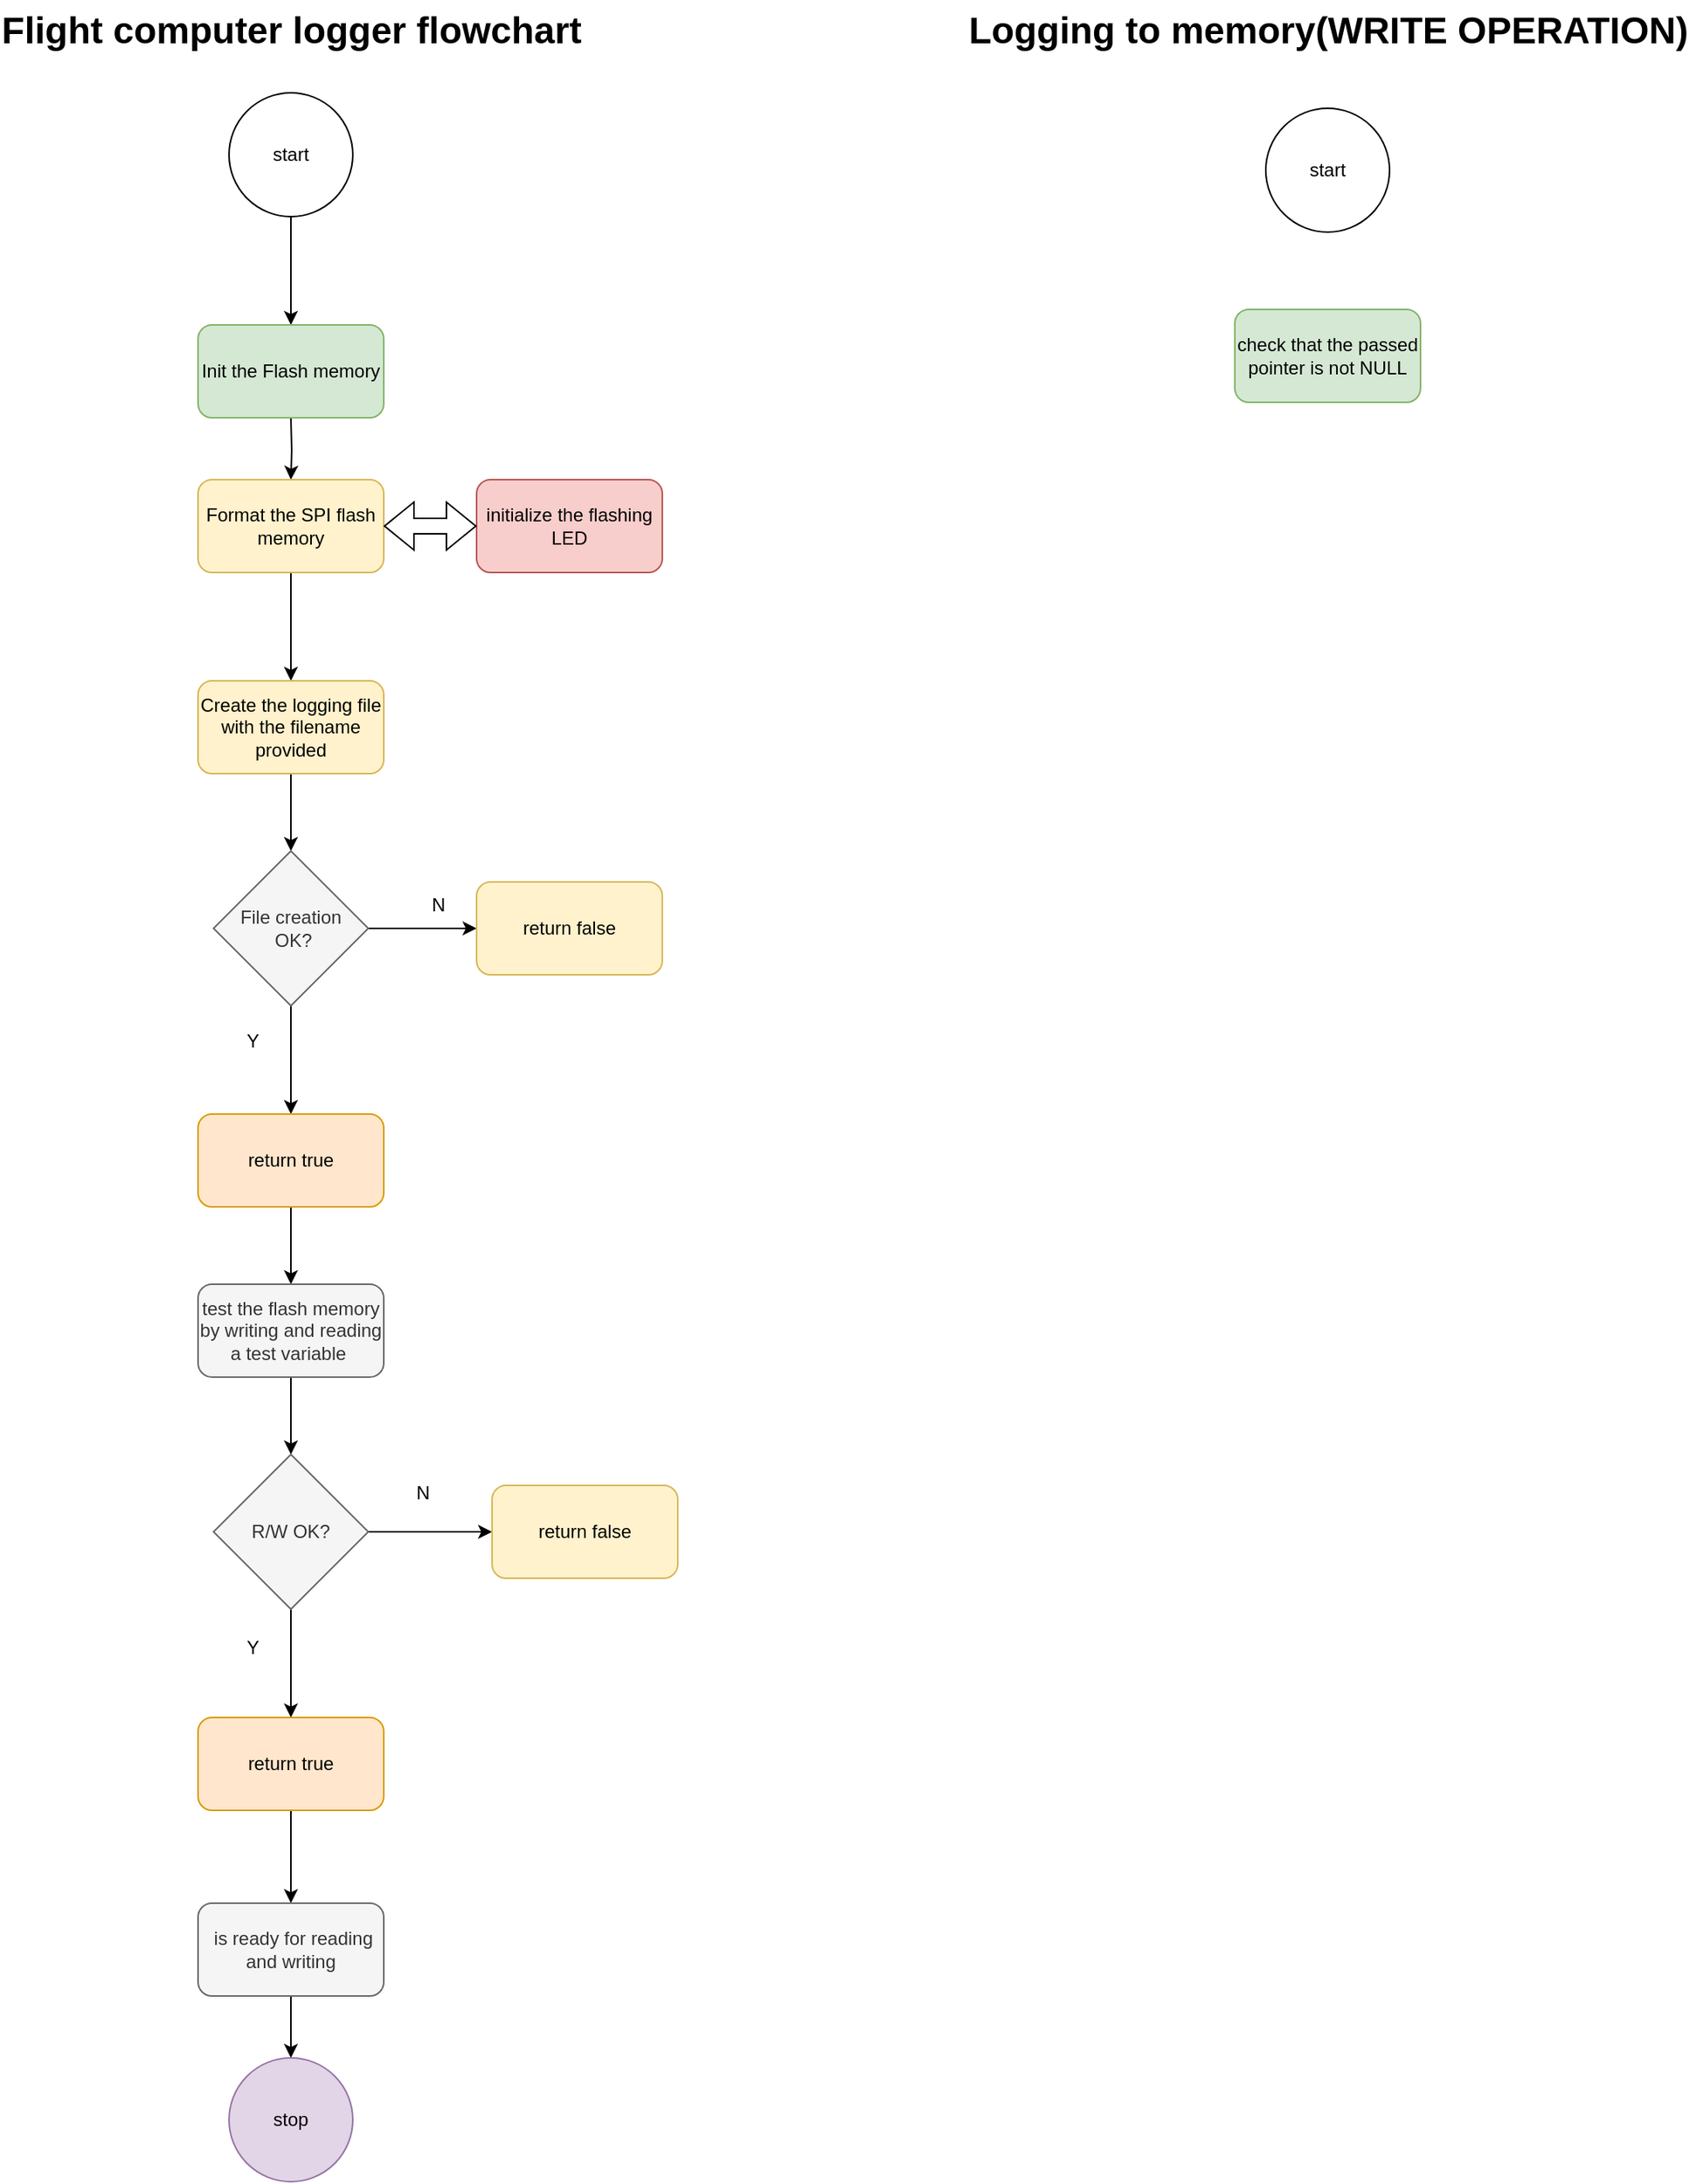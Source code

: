 <mxfile version="23.1.5" type="device">
  <diagram name="Page-1" id="OIpdF0hirbAPJOnk9fyI">
    <mxGraphModel dx="1098" dy="658" grid="1" gridSize="10" guides="1" tooltips="1" connect="1" arrows="1" fold="1" page="1" pageScale="1" pageWidth="3300" pageHeight="2339" math="0" shadow="0">
      <root>
        <mxCell id="0" />
        <mxCell id="1" parent="0" />
        <mxCell id="ttgOxfEWlI2KLzoGbpM6-7" style="edgeStyle=orthogonalEdgeStyle;rounded=0;orthogonalLoop=1;jettySize=auto;html=1;entryX=0.5;entryY=0;entryDx=0;entryDy=0;" edge="1" parent="1" target="ttgOxfEWlI2KLzoGbpM6-4">
          <mxGeometry relative="1" as="geometry">
            <mxPoint x="550" y="400" as="sourcePoint" />
          </mxGeometry>
        </mxCell>
        <mxCell id="ttgOxfEWlI2KLzoGbpM6-3" value="Flight computer logger flowchart" style="text;strokeColor=none;fillColor=none;html=1;fontSize=24;fontStyle=1;verticalAlign=middle;align=center;" vertex="1" parent="1">
          <mxGeometry x="500" y="130" width="100" height="40" as="geometry" />
        </mxCell>
        <mxCell id="ttgOxfEWlI2KLzoGbpM6-8" style="edgeStyle=orthogonalEdgeStyle;rounded=0;orthogonalLoop=1;jettySize=auto;html=1;entryX=0.5;entryY=0;entryDx=0;entryDy=0;" edge="1" parent="1" source="ttgOxfEWlI2KLzoGbpM6-4">
          <mxGeometry relative="1" as="geometry">
            <mxPoint x="550" y="570" as="targetPoint" />
          </mxGeometry>
        </mxCell>
        <mxCell id="ttgOxfEWlI2KLzoGbpM6-4" value="Format the SPI flash memory" style="rounded=1;whiteSpace=wrap;html=1;fillColor=#fff2cc;strokeColor=#d6b656;" vertex="1" parent="1">
          <mxGeometry x="490" y="440" width="120" height="60" as="geometry" />
        </mxCell>
        <mxCell id="ttgOxfEWlI2KLzoGbpM6-11" style="edgeStyle=orthogonalEdgeStyle;rounded=0;orthogonalLoop=1;jettySize=auto;html=1;entryX=0.5;entryY=0;entryDx=0;entryDy=0;" edge="1" parent="1" source="ttgOxfEWlI2KLzoGbpM6-5" target="ttgOxfEWlI2KLzoGbpM6-10">
          <mxGeometry relative="1" as="geometry" />
        </mxCell>
        <mxCell id="ttgOxfEWlI2KLzoGbpM6-5" value="Create the logging file with the filename provided" style="rounded=1;whiteSpace=wrap;html=1;fillColor=#fff2cc;strokeColor=#d6b656;" vertex="1" parent="1">
          <mxGeometry x="490" y="570" width="120" height="60" as="geometry" />
        </mxCell>
        <mxCell id="ttgOxfEWlI2KLzoGbpM6-14" style="edgeStyle=orthogonalEdgeStyle;rounded=0;orthogonalLoop=1;jettySize=auto;html=1;entryX=0.5;entryY=0;entryDx=0;entryDy=0;" edge="1" parent="1" source="ttgOxfEWlI2KLzoGbpM6-10" target="ttgOxfEWlI2KLzoGbpM6-13">
          <mxGeometry relative="1" as="geometry" />
        </mxCell>
        <mxCell id="ttgOxfEWlI2KLzoGbpM6-15" style="edgeStyle=orthogonalEdgeStyle;rounded=0;orthogonalLoop=1;jettySize=auto;html=1;entryX=0;entryY=0.5;entryDx=0;entryDy=0;" edge="1" parent="1" source="ttgOxfEWlI2KLzoGbpM6-10" target="ttgOxfEWlI2KLzoGbpM6-12">
          <mxGeometry relative="1" as="geometry" />
        </mxCell>
        <mxCell id="ttgOxfEWlI2KLzoGbpM6-10" value="File creation&lt;br&gt;&amp;nbsp;OK?" style="rhombus;whiteSpace=wrap;html=1;fillColor=#f5f5f5;fontColor=#333333;strokeColor=#666666;" vertex="1" parent="1">
          <mxGeometry x="500" y="680" width="100" height="100" as="geometry" />
        </mxCell>
        <mxCell id="ttgOxfEWlI2KLzoGbpM6-12" value="return false" style="rounded=1;whiteSpace=wrap;html=1;fillColor=#fff2cc;strokeColor=#d6b656;" vertex="1" parent="1">
          <mxGeometry x="670" y="700" width="120" height="60" as="geometry" />
        </mxCell>
        <mxCell id="ttgOxfEWlI2KLzoGbpM6-21" value="" style="edgeStyle=orthogonalEdgeStyle;rounded=0;orthogonalLoop=1;jettySize=auto;html=1;" edge="1" parent="1" source="ttgOxfEWlI2KLzoGbpM6-13" target="ttgOxfEWlI2KLzoGbpM6-18">
          <mxGeometry relative="1" as="geometry" />
        </mxCell>
        <mxCell id="ttgOxfEWlI2KLzoGbpM6-13" value="return true" style="rounded=1;whiteSpace=wrap;html=1;fillColor=#ffe6cc;strokeColor=#d79b00;" vertex="1" parent="1">
          <mxGeometry x="490" y="850" width="120" height="60" as="geometry" />
        </mxCell>
        <mxCell id="ttgOxfEWlI2KLzoGbpM6-16" value="Y" style="text;html=1;align=center;verticalAlign=middle;resizable=0;points=[];autosize=1;strokeColor=none;fillColor=none;" vertex="1" parent="1">
          <mxGeometry x="510" y="788" width="30" height="30" as="geometry" />
        </mxCell>
        <mxCell id="ttgOxfEWlI2KLzoGbpM6-17" value="N" style="text;html=1;align=center;verticalAlign=middle;resizable=0;points=[];autosize=1;strokeColor=none;fillColor=none;" vertex="1" parent="1">
          <mxGeometry x="630" y="700" width="30" height="30" as="geometry" />
        </mxCell>
        <mxCell id="ttgOxfEWlI2KLzoGbpM6-20" style="edgeStyle=orthogonalEdgeStyle;rounded=0;orthogonalLoop=1;jettySize=auto;html=1;entryX=0.5;entryY=0;entryDx=0;entryDy=0;" edge="1" parent="1" source="ttgOxfEWlI2KLzoGbpM6-18" target="ttgOxfEWlI2KLzoGbpM6-19">
          <mxGeometry relative="1" as="geometry" />
        </mxCell>
        <mxCell id="ttgOxfEWlI2KLzoGbpM6-18" value="test the flash memory&lt;br&gt;by writing and reading a test variable&amp;nbsp;" style="rounded=1;whiteSpace=wrap;html=1;fillColor=#f5f5f5;strokeColor=#666666;fontColor=#333333;" vertex="1" parent="1">
          <mxGeometry x="490" y="960" width="120" height="60" as="geometry" />
        </mxCell>
        <mxCell id="ttgOxfEWlI2KLzoGbpM6-23" value="" style="edgeStyle=orthogonalEdgeStyle;rounded=0;orthogonalLoop=1;jettySize=auto;html=1;" edge="1" parent="1" source="ttgOxfEWlI2KLzoGbpM6-19" target="ttgOxfEWlI2KLzoGbpM6-22">
          <mxGeometry relative="1" as="geometry" />
        </mxCell>
        <mxCell id="ttgOxfEWlI2KLzoGbpM6-33" style="edgeStyle=orthogonalEdgeStyle;rounded=0;orthogonalLoop=1;jettySize=auto;html=1;entryX=0.5;entryY=0;entryDx=0;entryDy=0;" edge="1" parent="1" source="ttgOxfEWlI2KLzoGbpM6-19" target="ttgOxfEWlI2KLzoGbpM6-32">
          <mxGeometry relative="1" as="geometry" />
        </mxCell>
        <mxCell id="ttgOxfEWlI2KLzoGbpM6-19" value="R/W OK?" style="rhombus;whiteSpace=wrap;html=1;fillColor=#f5f5f5;fontColor=#333333;strokeColor=#666666;" vertex="1" parent="1">
          <mxGeometry x="500" y="1070" width="100" height="100" as="geometry" />
        </mxCell>
        <mxCell id="ttgOxfEWlI2KLzoGbpM6-22" value="return false" style="rounded=1;whiteSpace=wrap;html=1;fillColor=#fff2cc;strokeColor=#d6b656;" vertex="1" parent="1">
          <mxGeometry x="680" y="1090" width="120" height="60" as="geometry" />
        </mxCell>
        <mxCell id="ttgOxfEWlI2KLzoGbpM6-24" value="N" style="text;html=1;align=center;verticalAlign=middle;resizable=0;points=[];autosize=1;strokeColor=none;fillColor=none;" vertex="1" parent="1">
          <mxGeometry x="620" y="1080" width="30" height="30" as="geometry" />
        </mxCell>
        <mxCell id="ttgOxfEWlI2KLzoGbpM6-25" value="Y" style="text;html=1;align=center;verticalAlign=middle;resizable=0;points=[];autosize=1;strokeColor=none;fillColor=none;" vertex="1" parent="1">
          <mxGeometry x="510" y="1180" width="30" height="30" as="geometry" />
        </mxCell>
        <mxCell id="ttgOxfEWlI2KLzoGbpM6-29" style="edgeStyle=orthogonalEdgeStyle;rounded=0;orthogonalLoop=1;jettySize=auto;html=1;entryX=0.5;entryY=0;entryDx=0;entryDy=0;" edge="1" parent="1" source="ttgOxfEWlI2KLzoGbpM6-26" target="ttgOxfEWlI2KLzoGbpM6-28">
          <mxGeometry relative="1" as="geometry" />
        </mxCell>
        <mxCell id="ttgOxfEWlI2KLzoGbpM6-26" value="start" style="ellipse;whiteSpace=wrap;html=1;aspect=fixed;" vertex="1" parent="1">
          <mxGeometry x="510" y="190" width="80" height="80" as="geometry" />
        </mxCell>
        <mxCell id="ttgOxfEWlI2KLzoGbpM6-28" value="Init the Flash memory" style="rounded=1;whiteSpace=wrap;html=1;fillColor=#d5e8d4;strokeColor=#82b366;" vertex="1" parent="1">
          <mxGeometry x="490" y="340" width="120" height="60" as="geometry" />
        </mxCell>
        <mxCell id="ttgOxfEWlI2KLzoGbpM6-30" value="initialize the flashing LED" style="rounded=1;whiteSpace=wrap;html=1;fillColor=#f8cecc;strokeColor=#b85450;" vertex="1" parent="1">
          <mxGeometry x="670" y="440" width="120" height="60" as="geometry" />
        </mxCell>
        <mxCell id="ttgOxfEWlI2KLzoGbpM6-31" value="" style="shape=flexArrow;endArrow=classic;startArrow=classic;html=1;rounded=0;exitX=1;exitY=0.5;exitDx=0;exitDy=0;entryX=0;entryY=0.5;entryDx=0;entryDy=0;" edge="1" parent="1" source="ttgOxfEWlI2KLzoGbpM6-4" target="ttgOxfEWlI2KLzoGbpM6-30">
          <mxGeometry width="100" height="100" relative="1" as="geometry">
            <mxPoint x="710" y="650" as="sourcePoint" />
            <mxPoint x="810" y="550" as="targetPoint" />
          </mxGeometry>
        </mxCell>
        <mxCell id="ttgOxfEWlI2KLzoGbpM6-35" value="" style="edgeStyle=orthogonalEdgeStyle;rounded=0;orthogonalLoop=1;jettySize=auto;html=1;" edge="1" parent="1" source="ttgOxfEWlI2KLzoGbpM6-32" target="ttgOxfEWlI2KLzoGbpM6-34">
          <mxGeometry relative="1" as="geometry" />
        </mxCell>
        <mxCell id="ttgOxfEWlI2KLzoGbpM6-32" value="return true" style="rounded=1;whiteSpace=wrap;html=1;fillColor=#ffe6cc;strokeColor=#d79b00;" vertex="1" parent="1">
          <mxGeometry x="490" y="1240" width="120" height="60" as="geometry" />
        </mxCell>
        <mxCell id="ttgOxfEWlI2KLzoGbpM6-37" value="" style="edgeStyle=orthogonalEdgeStyle;rounded=0;orthogonalLoop=1;jettySize=auto;html=1;" edge="1" parent="1" source="ttgOxfEWlI2KLzoGbpM6-34" target="ttgOxfEWlI2KLzoGbpM6-36">
          <mxGeometry relative="1" as="geometry" />
        </mxCell>
        <mxCell id="ttgOxfEWlI2KLzoGbpM6-34" value="&amp;nbsp;is ready for reading and writing" style="rounded=1;whiteSpace=wrap;html=1;fillColor=#f5f5f5;strokeColor=#666666;fontColor=#333333;" vertex="1" parent="1">
          <mxGeometry x="490" y="1360" width="120" height="60" as="geometry" />
        </mxCell>
        <mxCell id="ttgOxfEWlI2KLzoGbpM6-36" value="stop" style="ellipse;whiteSpace=wrap;html=1;aspect=fixed;fillColor=#e1d5e7;strokeColor=#9673a6;" vertex="1" parent="1">
          <mxGeometry x="510" y="1460" width="80" height="80" as="geometry" />
        </mxCell>
        <mxCell id="ttgOxfEWlI2KLzoGbpM6-38" value="Logging to memory(WRITE OPERATION)" style="text;strokeColor=none;fillColor=none;html=1;fontSize=24;fontStyle=1;verticalAlign=middle;align=center;" vertex="1" parent="1">
          <mxGeometry x="1170" y="130" width="100" height="40" as="geometry" />
        </mxCell>
        <mxCell id="ttgOxfEWlI2KLzoGbpM6-39" value="start" style="ellipse;whiteSpace=wrap;html=1;aspect=fixed;" vertex="1" parent="1">
          <mxGeometry x="1180" y="200" width="80" height="80" as="geometry" />
        </mxCell>
        <mxCell id="ttgOxfEWlI2KLzoGbpM6-40" value="check that the passed pointer is not NULL" style="rounded=1;whiteSpace=wrap;html=1;fillColor=#d5e8d4;strokeColor=#82b366;" vertex="1" parent="1">
          <mxGeometry x="1160" y="330" width="120" height="60" as="geometry" />
        </mxCell>
      </root>
    </mxGraphModel>
  </diagram>
</mxfile>
